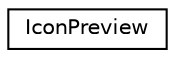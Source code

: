 digraph G
{
  edge [fontname="Helvetica",fontsize="10",labelfontname="Helvetica",labelfontsize="10"];
  node [fontname="Helvetica",fontsize="10",shape=record];
  rankdir=LR;
  Node1 [label="IconPreview",height=0.2,width=0.4,color="black", fillcolor="white", style="filled",URL="$dc/de0/structIconPreview.html"];
}
